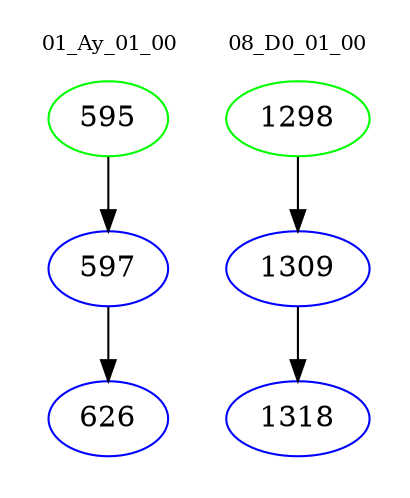 digraph{
subgraph cluster_0 {
color = white
label = "01_Ay_01_00";
fontsize=10;
T0_595 [label="595", color="green"]
T0_595 -> T0_597 [color="black"]
T0_597 [label="597", color="blue"]
T0_597 -> T0_626 [color="black"]
T0_626 [label="626", color="blue"]
}
subgraph cluster_1 {
color = white
label = "08_D0_01_00";
fontsize=10;
T1_1298 [label="1298", color="green"]
T1_1298 -> T1_1309 [color="black"]
T1_1309 [label="1309", color="blue"]
T1_1309 -> T1_1318 [color="black"]
T1_1318 [label="1318", color="blue"]
}
}
